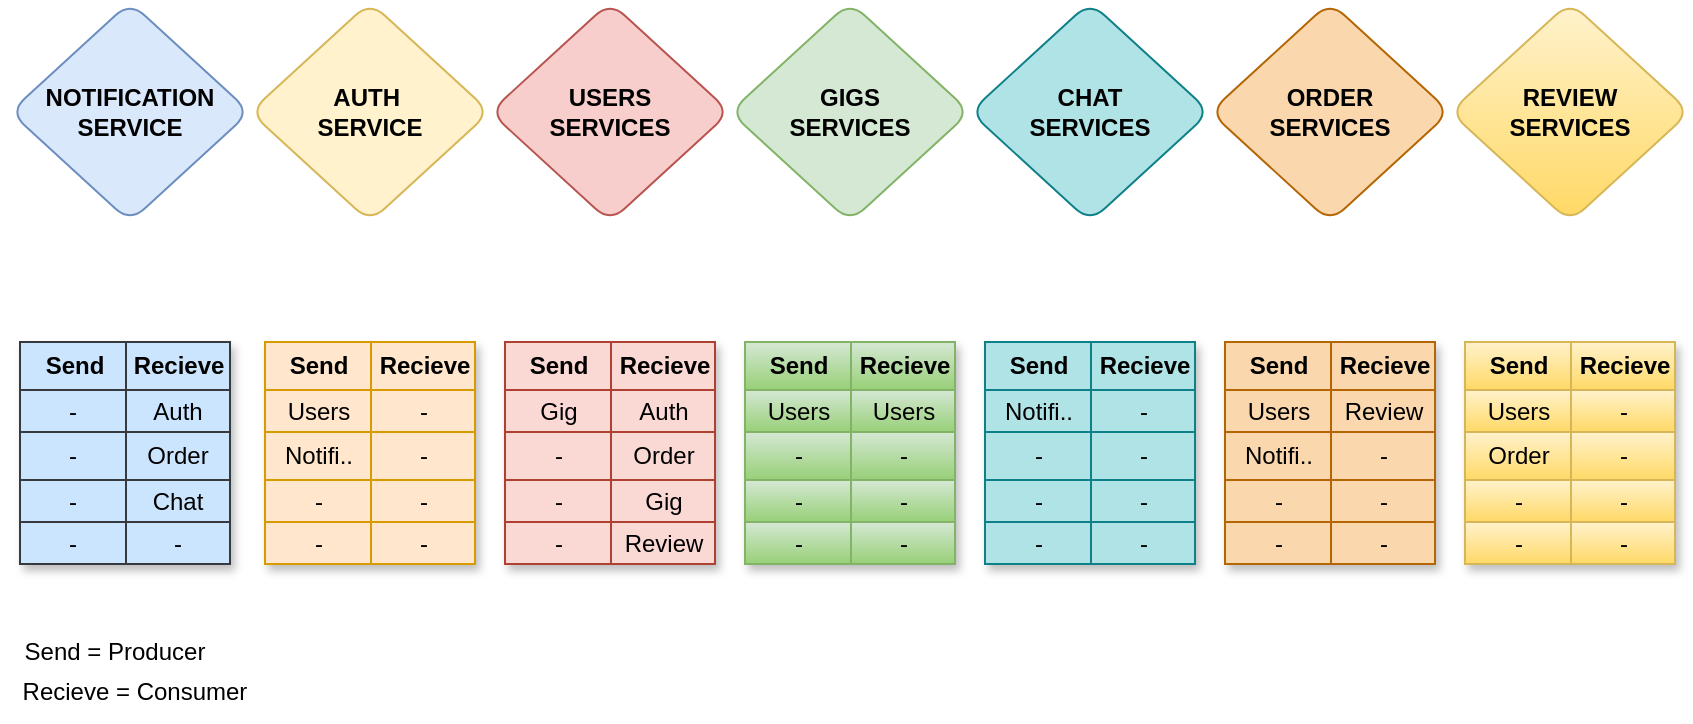 <mxfile version="28.1.0">
  <diagram id="b075jWdiutvUjVPjj_Aq" name="Página-3">
    <mxGraphModel dx="1042" dy="535" grid="1" gridSize="10" guides="1" tooltips="1" connect="1" arrows="1" fold="1" page="1" pageScale="1" pageWidth="827" pageHeight="1169" math="0" shadow="0">
      <root>
        <mxCell id="0" />
        <mxCell id="1" parent="0" />
        <mxCell id="bFhDy0IqHS66P-8DGZtr-1" value="&lt;b&gt;NOTIFICATION SERVICE&lt;/b&gt;" style="rhombus;whiteSpace=wrap;html=1;fillColor=#dae8fc;strokeColor=#6c8ebf;rounded=1;" parent="1" vertex="1">
          <mxGeometry x="30" y="150" width="120" height="110" as="geometry" />
        </mxCell>
        <mxCell id="Z1ZksLU1EjWA5QroWrwy-1" value="&lt;b&gt;AUTH&amp;nbsp;&lt;/b&gt;&lt;div&gt;&lt;b&gt;SERVICE&lt;/b&gt;&lt;/div&gt;" style="rhombus;whiteSpace=wrap;html=1;fillColor=#fff2cc;strokeColor=#d6b656;rounded=1;" parent="1" vertex="1">
          <mxGeometry x="150" y="150" width="120" height="110" as="geometry" />
        </mxCell>
        <mxCell id="HK8e06Vi-B_-sVzk-9Mn-1" value="&lt;b&gt;USERS&lt;/b&gt;&lt;div&gt;&lt;b&gt;SERVICES&lt;/b&gt;&lt;/div&gt;" style="rhombus;whiteSpace=wrap;html=1;fillColor=#f8cecc;strokeColor=#b85450;rounded=1;" parent="1" vertex="1">
          <mxGeometry x="270" y="150" width="120" height="110" as="geometry" />
        </mxCell>
        <mxCell id="_2VN7EqtTFUMA6-nGAjz-1" value="&lt;b&gt;GIGS&lt;/b&gt;&lt;div&gt;&lt;b&gt;SERVICES&lt;/b&gt;&lt;/div&gt;" style="rhombus;whiteSpace=wrap;html=1;fillColor=#d5e8d4;strokeColor=#82b366;rounded=1;" parent="1" vertex="1">
          <mxGeometry x="390" y="150" width="120" height="110" as="geometry" />
        </mxCell>
        <mxCell id="EvPagf7T8r0iqqzLuyig-1" value="&lt;b&gt;CHAT&lt;/b&gt;&lt;div&gt;&lt;b&gt;SERVICES&lt;/b&gt;&lt;/div&gt;" style="rhombus;whiteSpace=wrap;html=1;fillColor=#b0e3e6;strokeColor=#0e8088;rounded=1;" parent="1" vertex="1">
          <mxGeometry x="510" y="150" width="120" height="110" as="geometry" />
        </mxCell>
        <mxCell id="63H-f-_gt8hNaMjKCWGA-1" value="&lt;b&gt;ORDER&lt;/b&gt;&lt;div&gt;&lt;b&gt;SERVICES&lt;/b&gt;&lt;/div&gt;" style="rhombus;whiteSpace=wrap;html=1;fillColor=#fad7ac;strokeColor=#b46504;rounded=1;" parent="1" vertex="1">
          <mxGeometry x="630" y="150" width="120" height="110" as="geometry" />
        </mxCell>
        <mxCell id="7g2inzhOpQmLJHESMsn7-1" value="&lt;b&gt;REVIEW&lt;/b&gt;&lt;div&gt;&lt;b&gt;SERVICES&lt;/b&gt;&lt;/div&gt;" style="rhombus;whiteSpace=wrap;html=1;fillColor=#fff2cc;gradientColor=#ffd966;strokeColor=#d6b656;rounded=1;" parent="1" vertex="1">
          <mxGeometry x="750" y="150" width="120" height="110" as="geometry" />
        </mxCell>
        <mxCell id="7g2inzhOpQmLJHESMsn7-70" value="Assets" style="childLayout=tableLayout;recursiveResize=0;strokeColor=#6C8EBF;fillColor=#dae8fc;shadow=1;rounded=0;align=center;verticalAlign=middle;fontFamily=Helvetica;fontSize=12;gradientColor=#7ea6e0;" parent="1" vertex="1">
          <mxGeometry x="35" y="320" width="105" height="111" as="geometry" />
        </mxCell>
        <mxCell id="7g2inzhOpQmLJHESMsn7-71" style="shape=tableRow;horizontal=0;startSize=0;swimlaneHead=0;swimlaneBody=0;top=0;left=0;bottom=0;right=0;dropTarget=0;collapsible=0;recursiveResize=0;expand=0;fontStyle=0;strokeColor=inherit;fillColor=#ffffff;rounded=0;align=center;verticalAlign=middle;fontFamily=Helvetica;fontSize=12;fontColor=default;" parent="7g2inzhOpQmLJHESMsn7-70" vertex="1">
          <mxGeometry width="105" height="24" as="geometry" />
        </mxCell>
        <mxCell id="7g2inzhOpQmLJHESMsn7-72" value="Send" style="connectable=0;recursiveResize=0;strokeColor=#36393d;fillColor=#cce5ff;align=center;fontStyle=1;html=1;rounded=0;verticalAlign=middle;fontFamily=Helvetica;fontSize=12;" parent="7g2inzhOpQmLJHESMsn7-71" vertex="1">
          <mxGeometry width="53" height="24" as="geometry">
            <mxRectangle width="53" height="24" as="alternateBounds" />
          </mxGeometry>
        </mxCell>
        <mxCell id="7g2inzhOpQmLJHESMsn7-73" value="&lt;font&gt;Recieve&lt;/font&gt;" style="connectable=0;recursiveResize=0;strokeColor=#36393d;fillColor=#cce5ff;align=center;fontStyle=1;html=1;rounded=0;verticalAlign=middle;fontFamily=Helvetica;fontSize=12;" parent="7g2inzhOpQmLJHESMsn7-71" vertex="1">
          <mxGeometry x="53" width="52" height="24" as="geometry">
            <mxRectangle width="52" height="24" as="alternateBounds" />
          </mxGeometry>
        </mxCell>
        <mxCell id="7g2inzhOpQmLJHESMsn7-75" value="" style="shape=tableRow;horizontal=0;startSize=0;swimlaneHead=0;swimlaneBody=0;top=0;left=0;bottom=0;right=0;dropTarget=0;collapsible=0;recursiveResize=0;expand=0;fontStyle=0;strokeColor=inherit;fillColor=#ffffff;rounded=0;align=center;verticalAlign=middle;fontFamily=Helvetica;fontSize=12;fontColor=default;" parent="7g2inzhOpQmLJHESMsn7-70" vertex="1">
          <mxGeometry y="24" width="105" height="21" as="geometry" />
        </mxCell>
        <mxCell id="7g2inzhOpQmLJHESMsn7-76" value="-" style="connectable=0;recursiveResize=0;strokeColor=#36393d;fillColor=#cce5ff;align=center;whiteSpace=wrap;html=1;rounded=0;verticalAlign=middle;fontFamily=Helvetica;fontSize=12;" parent="7g2inzhOpQmLJHESMsn7-75" vertex="1">
          <mxGeometry width="53" height="21" as="geometry">
            <mxRectangle width="53" height="21" as="alternateBounds" />
          </mxGeometry>
        </mxCell>
        <mxCell id="7g2inzhOpQmLJHESMsn7-77" value="Auth" style="connectable=0;recursiveResize=0;strokeColor=#36393d;fillColor=#cce5ff;align=center;whiteSpace=wrap;html=1;rounded=0;verticalAlign=middle;fontFamily=Helvetica;fontSize=12;" parent="7g2inzhOpQmLJHESMsn7-75" vertex="1">
          <mxGeometry x="53" width="52" height="21" as="geometry">
            <mxRectangle width="52" height="21" as="alternateBounds" />
          </mxGeometry>
        </mxCell>
        <mxCell id="7g2inzhOpQmLJHESMsn7-79" value="" style="shape=tableRow;horizontal=0;startSize=0;swimlaneHead=0;swimlaneBody=0;top=0;left=0;bottom=0;right=0;dropTarget=0;collapsible=0;recursiveResize=0;expand=0;fontStyle=1;strokeColor=inherit;fillColor=#EAF2D3;rounded=0;align=center;verticalAlign=middle;fontFamily=Helvetica;fontSize=12;fontColor=default;" parent="7g2inzhOpQmLJHESMsn7-70" vertex="1">
          <mxGeometry y="45" width="105" height="24" as="geometry" />
        </mxCell>
        <mxCell id="7g2inzhOpQmLJHESMsn7-80" value="-" style="connectable=0;recursiveResize=0;strokeColor=#36393d;fillColor=#cce5ff;whiteSpace=wrap;html=1;rounded=0;align=center;verticalAlign=middle;fontFamily=Helvetica;fontSize=12;" parent="7g2inzhOpQmLJHESMsn7-79" vertex="1">
          <mxGeometry width="53" height="24" as="geometry">
            <mxRectangle width="53" height="24" as="alternateBounds" />
          </mxGeometry>
        </mxCell>
        <mxCell id="7g2inzhOpQmLJHESMsn7-81" value="Order" style="connectable=0;recursiveResize=0;strokeColor=#36393d;fillColor=#cce5ff;whiteSpace=wrap;html=1;rounded=0;align=center;verticalAlign=middle;fontFamily=Helvetica;fontSize=12;" parent="7g2inzhOpQmLJHESMsn7-79" vertex="1">
          <mxGeometry x="53" width="52" height="24" as="geometry">
            <mxRectangle width="52" height="24" as="alternateBounds" />
          </mxGeometry>
        </mxCell>
        <mxCell id="7g2inzhOpQmLJHESMsn7-87" value="" style="shape=tableRow;horizontal=0;startSize=0;swimlaneHead=0;swimlaneBody=0;top=0;left=0;bottom=0;right=0;dropTarget=0;collapsible=0;recursiveResize=0;expand=0;fontStyle=1;strokeColor=inherit;fillColor=#EAF2D3;rounded=0;align=center;verticalAlign=middle;fontFamily=Helvetica;fontSize=12;fontColor=default;" parent="7g2inzhOpQmLJHESMsn7-70" vertex="1">
          <mxGeometry y="69" width="105" height="21" as="geometry" />
        </mxCell>
        <mxCell id="7g2inzhOpQmLJHESMsn7-88" value="-" style="connectable=0;recursiveResize=0;strokeColor=#36393d;fillColor=#cce5ff;whiteSpace=wrap;html=1;rounded=0;align=center;verticalAlign=middle;fontFamily=Helvetica;fontSize=12;" parent="7g2inzhOpQmLJHESMsn7-87" vertex="1">
          <mxGeometry width="53" height="21" as="geometry">
            <mxRectangle width="53" height="21" as="alternateBounds" />
          </mxGeometry>
        </mxCell>
        <mxCell id="7g2inzhOpQmLJHESMsn7-89" value="Chat" style="connectable=0;recursiveResize=0;strokeColor=#36393d;fillColor=#cce5ff;whiteSpace=wrap;html=1;rounded=0;align=center;verticalAlign=middle;fontFamily=Helvetica;fontSize=12;" parent="7g2inzhOpQmLJHESMsn7-87" vertex="1">
          <mxGeometry x="53" width="52" height="21" as="geometry">
            <mxRectangle width="52" height="21" as="alternateBounds" />
          </mxGeometry>
        </mxCell>
        <mxCell id="7g2inzhOpQmLJHESMsn7-91" style="shape=tableRow;horizontal=0;startSize=0;swimlaneHead=0;swimlaneBody=0;top=0;left=0;bottom=0;right=0;dropTarget=0;collapsible=0;recursiveResize=0;expand=0;fontStyle=1;strokeColor=inherit;fillColor=#EAF2D3;rounded=0;align=center;verticalAlign=middle;fontFamily=Helvetica;fontSize=12;fontColor=default;" parent="7g2inzhOpQmLJHESMsn7-70" vertex="1">
          <mxGeometry y="90" width="105" height="21" as="geometry" />
        </mxCell>
        <mxCell id="7g2inzhOpQmLJHESMsn7-92" value="-" style="connectable=0;recursiveResize=0;strokeColor=#36393d;fillColor=#cce5ff;whiteSpace=wrap;html=1;rounded=0;align=center;verticalAlign=middle;fontFamily=Helvetica;fontSize=12;" parent="7g2inzhOpQmLJHESMsn7-91" vertex="1">
          <mxGeometry width="53" height="21" as="geometry">
            <mxRectangle width="53" height="21" as="alternateBounds" />
          </mxGeometry>
        </mxCell>
        <mxCell id="7g2inzhOpQmLJHESMsn7-93" value="-" style="connectable=0;recursiveResize=0;strokeColor=#36393d;fillColor=#cce5ff;whiteSpace=wrap;html=1;rounded=0;align=center;verticalAlign=middle;fontFamily=Helvetica;fontSize=12;" parent="7g2inzhOpQmLJHESMsn7-91" vertex="1">
          <mxGeometry x="53" width="52" height="21" as="geometry">
            <mxRectangle width="52" height="21" as="alternateBounds" />
          </mxGeometry>
        </mxCell>
        <mxCell id="7g2inzhOpQmLJHESMsn7-142" value="Assets" style="childLayout=tableLayout;recursiveResize=0;strokeColor=#d79b00;fillColor=#ffe6cc;shadow=1;rounded=0;align=center;verticalAlign=middle;fontFamily=Helvetica;fontSize=12;" parent="1" vertex="1">
          <mxGeometry x="157.5" y="320" width="105" height="111" as="geometry" />
        </mxCell>
        <mxCell id="7g2inzhOpQmLJHESMsn7-143" style="shape=tableRow;horizontal=0;startSize=0;swimlaneHead=0;swimlaneBody=0;top=0;left=0;bottom=0;right=0;dropTarget=0;collapsible=0;recursiveResize=0;expand=0;fontStyle=0;strokeColor=inherit;fillColor=#ffffff;rounded=0;align=center;verticalAlign=middle;fontFamily=Helvetica;fontSize=12;fontColor=default;" parent="7g2inzhOpQmLJHESMsn7-142" vertex="1">
          <mxGeometry width="105" height="24" as="geometry" />
        </mxCell>
        <mxCell id="7g2inzhOpQmLJHESMsn7-144" value="Send" style="connectable=0;recursiveResize=0;strokeColor=#d79b00;fillColor=#ffe6cc;align=center;fontStyle=1;html=1;rounded=0;verticalAlign=middle;fontFamily=Helvetica;fontSize=12;" parent="7g2inzhOpQmLJHESMsn7-143" vertex="1">
          <mxGeometry width="53" height="24" as="geometry">
            <mxRectangle width="53" height="24" as="alternateBounds" />
          </mxGeometry>
        </mxCell>
        <mxCell id="7g2inzhOpQmLJHESMsn7-145" value="&lt;font&gt;Recieve&lt;/font&gt;" style="connectable=0;recursiveResize=0;strokeColor=#d79b00;fillColor=#ffe6cc;align=center;fontStyle=1;html=1;rounded=0;verticalAlign=middle;fontFamily=Helvetica;fontSize=12;" parent="7g2inzhOpQmLJHESMsn7-143" vertex="1">
          <mxGeometry x="53" width="52" height="24" as="geometry">
            <mxRectangle width="52" height="24" as="alternateBounds" />
          </mxGeometry>
        </mxCell>
        <mxCell id="7g2inzhOpQmLJHESMsn7-146" value="" style="shape=tableRow;horizontal=0;startSize=0;swimlaneHead=0;swimlaneBody=0;top=0;left=0;bottom=0;right=0;dropTarget=0;collapsible=0;recursiveResize=0;expand=0;fontStyle=0;strokeColor=inherit;fillColor=#ffffff;rounded=0;align=center;verticalAlign=middle;fontFamily=Helvetica;fontSize=12;fontColor=default;" parent="7g2inzhOpQmLJHESMsn7-142" vertex="1">
          <mxGeometry y="24" width="105" height="21" as="geometry" />
        </mxCell>
        <mxCell id="7g2inzhOpQmLJHESMsn7-147" value="Users" style="connectable=0;recursiveResize=0;strokeColor=#d79b00;fillColor=#ffe6cc;align=center;whiteSpace=wrap;html=1;rounded=0;verticalAlign=middle;fontFamily=Helvetica;fontSize=12;" parent="7g2inzhOpQmLJHESMsn7-146" vertex="1">
          <mxGeometry width="53" height="21" as="geometry">
            <mxRectangle width="53" height="21" as="alternateBounds" />
          </mxGeometry>
        </mxCell>
        <mxCell id="7g2inzhOpQmLJHESMsn7-148" value="-" style="connectable=0;recursiveResize=0;strokeColor=#d79b00;fillColor=#ffe6cc;align=center;whiteSpace=wrap;html=1;rounded=0;verticalAlign=middle;fontFamily=Helvetica;fontSize=12;" parent="7g2inzhOpQmLJHESMsn7-146" vertex="1">
          <mxGeometry x="53" width="52" height="21" as="geometry">
            <mxRectangle width="52" height="21" as="alternateBounds" />
          </mxGeometry>
        </mxCell>
        <mxCell id="7g2inzhOpQmLJHESMsn7-149" value="" style="shape=tableRow;horizontal=0;startSize=0;swimlaneHead=0;swimlaneBody=0;top=0;left=0;bottom=0;right=0;dropTarget=0;collapsible=0;recursiveResize=0;expand=0;fontStyle=1;strokeColor=inherit;fillColor=#EAF2D3;rounded=0;align=center;verticalAlign=middle;fontFamily=Helvetica;fontSize=12;fontColor=default;" parent="7g2inzhOpQmLJHESMsn7-142" vertex="1">
          <mxGeometry y="45" width="105" height="24" as="geometry" />
        </mxCell>
        <mxCell id="7g2inzhOpQmLJHESMsn7-150" value="Notifi.." style="connectable=0;recursiveResize=0;strokeColor=#d79b00;fillColor=#ffe6cc;whiteSpace=wrap;html=1;rounded=0;align=center;verticalAlign=middle;fontFamily=Helvetica;fontSize=12;" parent="7g2inzhOpQmLJHESMsn7-149" vertex="1">
          <mxGeometry width="53" height="24" as="geometry">
            <mxRectangle width="53" height="24" as="alternateBounds" />
          </mxGeometry>
        </mxCell>
        <mxCell id="7g2inzhOpQmLJHESMsn7-151" value="-" style="connectable=0;recursiveResize=0;strokeColor=#d79b00;fillColor=#ffe6cc;whiteSpace=wrap;html=1;rounded=0;align=center;verticalAlign=middle;fontFamily=Helvetica;fontSize=12;" parent="7g2inzhOpQmLJHESMsn7-149" vertex="1">
          <mxGeometry x="53" width="52" height="24" as="geometry">
            <mxRectangle width="52" height="24" as="alternateBounds" />
          </mxGeometry>
        </mxCell>
        <mxCell id="7g2inzhOpQmLJHESMsn7-152" value="" style="shape=tableRow;horizontal=0;startSize=0;swimlaneHead=0;swimlaneBody=0;top=0;left=0;bottom=0;right=0;dropTarget=0;collapsible=0;recursiveResize=0;expand=0;fontStyle=1;strokeColor=inherit;fillColor=#EAF2D3;rounded=0;align=center;verticalAlign=middle;fontFamily=Helvetica;fontSize=12;fontColor=default;" parent="7g2inzhOpQmLJHESMsn7-142" vertex="1">
          <mxGeometry y="69" width="105" height="21" as="geometry" />
        </mxCell>
        <mxCell id="7g2inzhOpQmLJHESMsn7-153" value="-" style="connectable=0;recursiveResize=0;strokeColor=#d79b00;fillColor=#ffe6cc;whiteSpace=wrap;html=1;rounded=0;align=center;verticalAlign=middle;fontFamily=Helvetica;fontSize=12;" parent="7g2inzhOpQmLJHESMsn7-152" vertex="1">
          <mxGeometry width="53" height="21" as="geometry">
            <mxRectangle width="53" height="21" as="alternateBounds" />
          </mxGeometry>
        </mxCell>
        <mxCell id="7g2inzhOpQmLJHESMsn7-154" value="-" style="connectable=0;recursiveResize=0;strokeColor=#d79b00;fillColor=#ffe6cc;whiteSpace=wrap;html=1;rounded=0;align=center;verticalAlign=middle;fontFamily=Helvetica;fontSize=12;" parent="7g2inzhOpQmLJHESMsn7-152" vertex="1">
          <mxGeometry x="53" width="52" height="21" as="geometry">
            <mxRectangle width="52" height="21" as="alternateBounds" />
          </mxGeometry>
        </mxCell>
        <mxCell id="7g2inzhOpQmLJHESMsn7-155" style="shape=tableRow;horizontal=0;startSize=0;swimlaneHead=0;swimlaneBody=0;top=0;left=0;bottom=0;right=0;dropTarget=0;collapsible=0;recursiveResize=0;expand=0;fontStyle=1;strokeColor=inherit;fillColor=#EAF2D3;rounded=0;align=center;verticalAlign=middle;fontFamily=Helvetica;fontSize=12;fontColor=default;" parent="7g2inzhOpQmLJHESMsn7-142" vertex="1">
          <mxGeometry y="90" width="105" height="21" as="geometry" />
        </mxCell>
        <mxCell id="7g2inzhOpQmLJHESMsn7-156" value="-" style="connectable=0;recursiveResize=0;strokeColor=#d79b00;fillColor=#ffe6cc;whiteSpace=wrap;html=1;rounded=0;align=center;verticalAlign=middle;fontFamily=Helvetica;fontSize=12;" parent="7g2inzhOpQmLJHESMsn7-155" vertex="1">
          <mxGeometry width="53" height="21" as="geometry">
            <mxRectangle width="53" height="21" as="alternateBounds" />
          </mxGeometry>
        </mxCell>
        <mxCell id="7g2inzhOpQmLJHESMsn7-157" value="-" style="connectable=0;recursiveResize=0;strokeColor=#d79b00;fillColor=#ffe6cc;whiteSpace=wrap;html=1;rounded=0;align=center;verticalAlign=middle;fontFamily=Helvetica;fontSize=12;" parent="7g2inzhOpQmLJHESMsn7-155" vertex="1">
          <mxGeometry x="53" width="52" height="21" as="geometry">
            <mxRectangle width="52" height="21" as="alternateBounds" />
          </mxGeometry>
        </mxCell>
        <mxCell id="7g2inzhOpQmLJHESMsn7-174" value="Assets" style="childLayout=tableLayout;recursiveResize=0;strokeColor=#6C8EBF;fillColor=#dae8fc;shadow=1;rounded=0;align=center;verticalAlign=middle;fontFamily=Helvetica;fontSize=12;gradientColor=#7ea6e0;" parent="1" vertex="1">
          <mxGeometry x="277.5" y="320" width="105" height="111" as="geometry" />
        </mxCell>
        <mxCell id="7g2inzhOpQmLJHESMsn7-175" style="shape=tableRow;horizontal=0;startSize=0;swimlaneHead=0;swimlaneBody=0;top=0;left=0;bottom=0;right=0;dropTarget=0;collapsible=0;recursiveResize=0;expand=0;fontStyle=0;strokeColor=inherit;fillColor=#ffffff;rounded=0;align=center;verticalAlign=middle;fontFamily=Helvetica;fontSize=12;fontColor=default;" parent="7g2inzhOpQmLJHESMsn7-174" vertex="1">
          <mxGeometry width="105" height="24" as="geometry" />
        </mxCell>
        <mxCell id="7g2inzhOpQmLJHESMsn7-176" value="Send" style="connectable=0;recursiveResize=0;strokeColor=#ae4132;fillColor=#fad9d5;align=center;fontStyle=1;html=1;rounded=0;verticalAlign=middle;fontFamily=Helvetica;fontSize=12;" parent="7g2inzhOpQmLJHESMsn7-175" vertex="1">
          <mxGeometry width="53" height="24" as="geometry">
            <mxRectangle width="53" height="24" as="alternateBounds" />
          </mxGeometry>
        </mxCell>
        <mxCell id="7g2inzhOpQmLJHESMsn7-177" value="&lt;font&gt;Recieve&lt;/font&gt;" style="connectable=0;recursiveResize=0;strokeColor=#ae4132;fillColor=#fad9d5;align=center;fontStyle=1;html=1;rounded=0;verticalAlign=middle;fontFamily=Helvetica;fontSize=12;" parent="7g2inzhOpQmLJHESMsn7-175" vertex="1">
          <mxGeometry x="53" width="52" height="24" as="geometry">
            <mxRectangle width="52" height="24" as="alternateBounds" />
          </mxGeometry>
        </mxCell>
        <mxCell id="7g2inzhOpQmLJHESMsn7-178" value="" style="shape=tableRow;horizontal=0;startSize=0;swimlaneHead=0;swimlaneBody=0;top=0;left=0;bottom=0;right=0;dropTarget=0;collapsible=0;recursiveResize=0;expand=0;fontStyle=0;strokeColor=inherit;fillColor=#ffffff;rounded=0;align=center;verticalAlign=middle;fontFamily=Helvetica;fontSize=12;fontColor=default;" parent="7g2inzhOpQmLJHESMsn7-174" vertex="1">
          <mxGeometry y="24" width="105" height="21" as="geometry" />
        </mxCell>
        <mxCell id="7g2inzhOpQmLJHESMsn7-179" value="Gig" style="connectable=0;recursiveResize=0;strokeColor=#ae4132;fillColor=#fad9d5;align=center;whiteSpace=wrap;html=1;rounded=0;verticalAlign=middle;fontFamily=Helvetica;fontSize=12;" parent="7g2inzhOpQmLJHESMsn7-178" vertex="1">
          <mxGeometry width="53" height="21" as="geometry">
            <mxRectangle width="53" height="21" as="alternateBounds" />
          </mxGeometry>
        </mxCell>
        <mxCell id="7g2inzhOpQmLJHESMsn7-180" value="Auth" style="connectable=0;recursiveResize=0;strokeColor=#ae4132;fillColor=#fad9d5;align=center;whiteSpace=wrap;html=1;rounded=0;verticalAlign=middle;fontFamily=Helvetica;fontSize=12;" parent="7g2inzhOpQmLJHESMsn7-178" vertex="1">
          <mxGeometry x="53" width="52" height="21" as="geometry">
            <mxRectangle width="52" height="21" as="alternateBounds" />
          </mxGeometry>
        </mxCell>
        <mxCell id="7g2inzhOpQmLJHESMsn7-181" value="" style="shape=tableRow;horizontal=0;startSize=0;swimlaneHead=0;swimlaneBody=0;top=0;left=0;bottom=0;right=0;dropTarget=0;collapsible=0;recursiveResize=0;expand=0;fontStyle=1;strokeColor=inherit;fillColor=#EAF2D3;rounded=0;align=center;verticalAlign=middle;fontFamily=Helvetica;fontSize=12;fontColor=default;" parent="7g2inzhOpQmLJHESMsn7-174" vertex="1">
          <mxGeometry y="45" width="105" height="24" as="geometry" />
        </mxCell>
        <mxCell id="7g2inzhOpQmLJHESMsn7-182" value="-" style="connectable=0;recursiveResize=0;strokeColor=#ae4132;fillColor=#fad9d5;whiteSpace=wrap;html=1;rounded=0;align=center;verticalAlign=middle;fontFamily=Helvetica;fontSize=12;" parent="7g2inzhOpQmLJHESMsn7-181" vertex="1">
          <mxGeometry width="53" height="24" as="geometry">
            <mxRectangle width="53" height="24" as="alternateBounds" />
          </mxGeometry>
        </mxCell>
        <mxCell id="7g2inzhOpQmLJHESMsn7-183" value="Order" style="connectable=0;recursiveResize=0;strokeColor=#ae4132;fillColor=#fad9d5;whiteSpace=wrap;html=1;rounded=0;align=center;verticalAlign=middle;fontFamily=Helvetica;fontSize=12;" parent="7g2inzhOpQmLJHESMsn7-181" vertex="1">
          <mxGeometry x="53" width="52" height="24" as="geometry">
            <mxRectangle width="52" height="24" as="alternateBounds" />
          </mxGeometry>
        </mxCell>
        <mxCell id="7g2inzhOpQmLJHESMsn7-184" value="" style="shape=tableRow;horizontal=0;startSize=0;swimlaneHead=0;swimlaneBody=0;top=0;left=0;bottom=0;right=0;dropTarget=0;collapsible=0;recursiveResize=0;expand=0;fontStyle=1;strokeColor=inherit;fillColor=#EAF2D3;rounded=0;align=center;verticalAlign=middle;fontFamily=Helvetica;fontSize=12;fontColor=default;" parent="7g2inzhOpQmLJHESMsn7-174" vertex="1">
          <mxGeometry y="69" width="105" height="21" as="geometry" />
        </mxCell>
        <mxCell id="7g2inzhOpQmLJHESMsn7-185" value="-" style="connectable=0;recursiveResize=0;strokeColor=#ae4132;fillColor=#fad9d5;whiteSpace=wrap;html=1;rounded=0;align=center;verticalAlign=middle;fontFamily=Helvetica;fontSize=12;" parent="7g2inzhOpQmLJHESMsn7-184" vertex="1">
          <mxGeometry width="53" height="21" as="geometry">
            <mxRectangle width="53" height="21" as="alternateBounds" />
          </mxGeometry>
        </mxCell>
        <mxCell id="7g2inzhOpQmLJHESMsn7-186" value="Gig" style="connectable=0;recursiveResize=0;strokeColor=#ae4132;fillColor=#fad9d5;whiteSpace=wrap;html=1;rounded=0;align=center;verticalAlign=middle;fontFamily=Helvetica;fontSize=12;" parent="7g2inzhOpQmLJHESMsn7-184" vertex="1">
          <mxGeometry x="53" width="52" height="21" as="geometry">
            <mxRectangle width="52" height="21" as="alternateBounds" />
          </mxGeometry>
        </mxCell>
        <mxCell id="7g2inzhOpQmLJHESMsn7-187" style="shape=tableRow;horizontal=0;startSize=0;swimlaneHead=0;swimlaneBody=0;top=0;left=0;bottom=0;right=0;dropTarget=0;collapsible=0;recursiveResize=0;expand=0;fontStyle=1;strokeColor=inherit;fillColor=#EAF2D3;rounded=0;align=center;verticalAlign=middle;fontFamily=Helvetica;fontSize=12;fontColor=default;" parent="7g2inzhOpQmLJHESMsn7-174" vertex="1">
          <mxGeometry y="90" width="105" height="21" as="geometry" />
        </mxCell>
        <mxCell id="7g2inzhOpQmLJHESMsn7-188" value="-" style="connectable=0;recursiveResize=0;strokeColor=#ae4132;fillColor=#fad9d5;whiteSpace=wrap;html=1;rounded=0;align=center;verticalAlign=middle;fontFamily=Helvetica;fontSize=12;" parent="7g2inzhOpQmLJHESMsn7-187" vertex="1">
          <mxGeometry width="53" height="21" as="geometry">
            <mxRectangle width="53" height="21" as="alternateBounds" />
          </mxGeometry>
        </mxCell>
        <mxCell id="7g2inzhOpQmLJHESMsn7-189" value="Review" style="connectable=0;recursiveResize=0;strokeColor=#ae4132;fillColor=#fad9d5;whiteSpace=wrap;html=1;rounded=0;align=center;verticalAlign=middle;fontFamily=Helvetica;fontSize=12;" parent="7g2inzhOpQmLJHESMsn7-187" vertex="1">
          <mxGeometry x="53" width="52" height="21" as="geometry">
            <mxRectangle width="52" height="21" as="alternateBounds" />
          </mxGeometry>
        </mxCell>
        <mxCell id="7g2inzhOpQmLJHESMsn7-190" value="Assets" style="childLayout=tableLayout;recursiveResize=0;strokeColor=#36393d;fillColor=#cdeb8b;shadow=1;rounded=0;align=center;verticalAlign=middle;fontFamily=Helvetica;fontSize=12;" parent="1" vertex="1">
          <mxGeometry x="397.5" y="320" width="105" height="111" as="geometry" />
        </mxCell>
        <mxCell id="7g2inzhOpQmLJHESMsn7-191" style="shape=tableRow;horizontal=0;startSize=0;swimlaneHead=0;swimlaneBody=0;top=0;left=0;bottom=0;right=0;dropTarget=0;collapsible=0;recursiveResize=0;expand=0;fontStyle=0;strokeColor=#36393d;fillColor=#cdeb8b;rounded=0;align=center;verticalAlign=middle;fontFamily=Helvetica;fontSize=12;" parent="7g2inzhOpQmLJHESMsn7-190" vertex="1">
          <mxGeometry width="105" height="24" as="geometry" />
        </mxCell>
        <mxCell id="7g2inzhOpQmLJHESMsn7-192" value="Send" style="connectable=0;recursiveResize=0;strokeColor=#82b366;fillColor=#d5e8d4;align=center;fontStyle=1;html=1;rounded=0;verticalAlign=middle;fontFamily=Helvetica;fontSize=12;gradientColor=#97d077;" parent="7g2inzhOpQmLJHESMsn7-191" vertex="1">
          <mxGeometry width="53" height="24" as="geometry">
            <mxRectangle width="53" height="24" as="alternateBounds" />
          </mxGeometry>
        </mxCell>
        <mxCell id="7g2inzhOpQmLJHESMsn7-193" value="&lt;font&gt;Recieve&lt;/font&gt;" style="connectable=0;recursiveResize=0;strokeColor=#82b366;fillColor=#d5e8d4;align=center;fontStyle=1;html=1;rounded=0;verticalAlign=middle;fontFamily=Helvetica;fontSize=12;gradientColor=#97d077;" parent="7g2inzhOpQmLJHESMsn7-191" vertex="1">
          <mxGeometry x="53" width="52" height="24" as="geometry">
            <mxRectangle width="52" height="24" as="alternateBounds" />
          </mxGeometry>
        </mxCell>
        <mxCell id="7g2inzhOpQmLJHESMsn7-194" value="" style="shape=tableRow;horizontal=0;startSize=0;swimlaneHead=0;swimlaneBody=0;top=0;left=0;bottom=0;right=0;dropTarget=0;collapsible=0;recursiveResize=0;expand=0;fontStyle=0;strokeColor=#36393d;fillColor=#cdeb8b;rounded=0;align=center;verticalAlign=middle;fontFamily=Helvetica;fontSize=12;" parent="7g2inzhOpQmLJHESMsn7-190" vertex="1">
          <mxGeometry y="24" width="105" height="21" as="geometry" />
        </mxCell>
        <mxCell id="7g2inzhOpQmLJHESMsn7-195" value="Users" style="connectable=0;recursiveResize=0;strokeColor=#82b366;fillColor=#d5e8d4;align=center;whiteSpace=wrap;html=1;rounded=0;verticalAlign=middle;fontFamily=Helvetica;fontSize=12;gradientColor=#97d077;" parent="7g2inzhOpQmLJHESMsn7-194" vertex="1">
          <mxGeometry width="53" height="21" as="geometry">
            <mxRectangle width="53" height="21" as="alternateBounds" />
          </mxGeometry>
        </mxCell>
        <mxCell id="7g2inzhOpQmLJHESMsn7-196" value="Users" style="connectable=0;recursiveResize=0;strokeColor=#82b366;fillColor=#d5e8d4;align=center;whiteSpace=wrap;html=1;rounded=0;verticalAlign=middle;fontFamily=Helvetica;fontSize=12;gradientColor=#97d077;" parent="7g2inzhOpQmLJHESMsn7-194" vertex="1">
          <mxGeometry x="53" width="52" height="21" as="geometry">
            <mxRectangle width="52" height="21" as="alternateBounds" />
          </mxGeometry>
        </mxCell>
        <mxCell id="7g2inzhOpQmLJHESMsn7-197" value="" style="shape=tableRow;horizontal=0;startSize=0;swimlaneHead=0;swimlaneBody=0;top=0;left=0;bottom=0;right=0;dropTarget=0;collapsible=0;recursiveResize=0;expand=0;fontStyle=1;strokeColor=#36393d;fillColor=#cdeb8b;rounded=0;align=center;verticalAlign=middle;fontFamily=Helvetica;fontSize=12;" parent="7g2inzhOpQmLJHESMsn7-190" vertex="1">
          <mxGeometry y="45" width="105" height="24" as="geometry" />
        </mxCell>
        <mxCell id="7g2inzhOpQmLJHESMsn7-198" value="-" style="connectable=0;recursiveResize=0;strokeColor=#82b366;fillColor=#d5e8d4;whiteSpace=wrap;html=1;rounded=0;align=center;verticalAlign=middle;fontFamily=Helvetica;fontSize=12;gradientColor=#97d077;" parent="7g2inzhOpQmLJHESMsn7-197" vertex="1">
          <mxGeometry width="53" height="24" as="geometry">
            <mxRectangle width="53" height="24" as="alternateBounds" />
          </mxGeometry>
        </mxCell>
        <mxCell id="7g2inzhOpQmLJHESMsn7-199" value="-" style="connectable=0;recursiveResize=0;strokeColor=#82b366;fillColor=#d5e8d4;whiteSpace=wrap;html=1;rounded=0;align=center;verticalAlign=middle;fontFamily=Helvetica;fontSize=12;gradientColor=#97d077;" parent="7g2inzhOpQmLJHESMsn7-197" vertex="1">
          <mxGeometry x="53" width="52" height="24" as="geometry">
            <mxRectangle width="52" height="24" as="alternateBounds" />
          </mxGeometry>
        </mxCell>
        <mxCell id="7g2inzhOpQmLJHESMsn7-200" value="" style="shape=tableRow;horizontal=0;startSize=0;swimlaneHead=0;swimlaneBody=0;top=0;left=0;bottom=0;right=0;dropTarget=0;collapsible=0;recursiveResize=0;expand=0;fontStyle=1;strokeColor=#36393d;fillColor=#cdeb8b;rounded=0;align=center;verticalAlign=middle;fontFamily=Helvetica;fontSize=12;" parent="7g2inzhOpQmLJHESMsn7-190" vertex="1">
          <mxGeometry y="69" width="105" height="21" as="geometry" />
        </mxCell>
        <mxCell id="7g2inzhOpQmLJHESMsn7-201" value="-" style="connectable=0;recursiveResize=0;strokeColor=#82b366;fillColor=#d5e8d4;whiteSpace=wrap;html=1;rounded=0;align=center;verticalAlign=middle;fontFamily=Helvetica;fontSize=12;gradientColor=#97d077;" parent="7g2inzhOpQmLJHESMsn7-200" vertex="1">
          <mxGeometry width="53" height="21" as="geometry">
            <mxRectangle width="53" height="21" as="alternateBounds" />
          </mxGeometry>
        </mxCell>
        <mxCell id="7g2inzhOpQmLJHESMsn7-202" value="-" style="connectable=0;recursiveResize=0;strokeColor=#82b366;fillColor=#d5e8d4;whiteSpace=wrap;html=1;rounded=0;align=center;verticalAlign=middle;fontFamily=Helvetica;fontSize=12;gradientColor=#97d077;" parent="7g2inzhOpQmLJHESMsn7-200" vertex="1">
          <mxGeometry x="53" width="52" height="21" as="geometry">
            <mxRectangle width="52" height="21" as="alternateBounds" />
          </mxGeometry>
        </mxCell>
        <mxCell id="7g2inzhOpQmLJHESMsn7-203" style="shape=tableRow;horizontal=0;startSize=0;swimlaneHead=0;swimlaneBody=0;top=0;left=0;bottom=0;right=0;dropTarget=0;collapsible=0;recursiveResize=0;expand=0;fontStyle=1;strokeColor=#36393d;fillColor=#cdeb8b;rounded=0;align=center;verticalAlign=middle;fontFamily=Helvetica;fontSize=12;" parent="7g2inzhOpQmLJHESMsn7-190" vertex="1">
          <mxGeometry y="90" width="105" height="21" as="geometry" />
        </mxCell>
        <mxCell id="7g2inzhOpQmLJHESMsn7-204" value="-" style="connectable=0;recursiveResize=0;strokeColor=#82b366;fillColor=#d5e8d4;whiteSpace=wrap;html=1;rounded=0;align=center;verticalAlign=middle;fontFamily=Helvetica;fontSize=12;gradientColor=#97d077;" parent="7g2inzhOpQmLJHESMsn7-203" vertex="1">
          <mxGeometry width="53" height="21" as="geometry">
            <mxRectangle width="53" height="21" as="alternateBounds" />
          </mxGeometry>
        </mxCell>
        <mxCell id="7g2inzhOpQmLJHESMsn7-205" value="-" style="connectable=0;recursiveResize=0;strokeColor=#82b366;fillColor=#d5e8d4;whiteSpace=wrap;html=1;rounded=0;align=center;verticalAlign=middle;fontFamily=Helvetica;fontSize=12;gradientColor=#97d077;" parent="7g2inzhOpQmLJHESMsn7-203" vertex="1">
          <mxGeometry x="53" width="52" height="21" as="geometry">
            <mxRectangle width="52" height="21" as="alternateBounds" />
          </mxGeometry>
        </mxCell>
        <mxCell id="7g2inzhOpQmLJHESMsn7-206" value="Assets" style="childLayout=tableLayout;recursiveResize=0;strokeColor=#d6b656;fillColor=#fff2cc;shadow=1;rounded=0;align=center;verticalAlign=middle;fontFamily=Helvetica;fontSize=12;gradientColor=#ffd966;" parent="1" vertex="1">
          <mxGeometry x="517.5" y="320" width="105" height="111" as="geometry" />
        </mxCell>
        <mxCell id="7g2inzhOpQmLJHESMsn7-207" style="shape=tableRow;horizontal=0;startSize=0;swimlaneHead=0;swimlaneBody=0;top=0;left=0;bottom=0;right=0;dropTarget=0;collapsible=0;recursiveResize=0;expand=0;fontStyle=0;strokeColor=inherit;fillColor=#ffffff;rounded=0;align=center;verticalAlign=middle;fontFamily=Helvetica;fontSize=12;fontColor=default;" parent="7g2inzhOpQmLJHESMsn7-206" vertex="1">
          <mxGeometry width="105" height="24" as="geometry" />
        </mxCell>
        <mxCell id="7g2inzhOpQmLJHESMsn7-208" value="Send" style="connectable=0;recursiveResize=0;strokeColor=#0e8088;fillColor=#b0e3e6;align=center;fontStyle=1;html=1;rounded=0;verticalAlign=middle;fontFamily=Helvetica;fontSize=12;" parent="7g2inzhOpQmLJHESMsn7-207" vertex="1">
          <mxGeometry width="53" height="24" as="geometry">
            <mxRectangle width="53" height="24" as="alternateBounds" />
          </mxGeometry>
        </mxCell>
        <mxCell id="7g2inzhOpQmLJHESMsn7-209" value="&lt;font&gt;Recieve&lt;/font&gt;" style="connectable=0;recursiveResize=0;strokeColor=#0e8088;fillColor=#b0e3e6;align=center;fontStyle=1;html=1;rounded=0;verticalAlign=middle;fontFamily=Helvetica;fontSize=12;" parent="7g2inzhOpQmLJHESMsn7-207" vertex="1">
          <mxGeometry x="53" width="52" height="24" as="geometry">
            <mxRectangle width="52" height="24" as="alternateBounds" />
          </mxGeometry>
        </mxCell>
        <mxCell id="7g2inzhOpQmLJHESMsn7-210" value="" style="shape=tableRow;horizontal=0;startSize=0;swimlaneHead=0;swimlaneBody=0;top=0;left=0;bottom=0;right=0;dropTarget=0;collapsible=0;recursiveResize=0;expand=0;fontStyle=0;strokeColor=inherit;fillColor=#ffffff;rounded=0;align=center;verticalAlign=middle;fontFamily=Helvetica;fontSize=12;fontColor=default;" parent="7g2inzhOpQmLJHESMsn7-206" vertex="1">
          <mxGeometry y="24" width="105" height="21" as="geometry" />
        </mxCell>
        <mxCell id="7g2inzhOpQmLJHESMsn7-211" value="Notifi.." style="connectable=0;recursiveResize=0;strokeColor=#0e8088;fillColor=#b0e3e6;align=center;whiteSpace=wrap;html=1;rounded=0;verticalAlign=middle;fontFamily=Helvetica;fontSize=12;" parent="7g2inzhOpQmLJHESMsn7-210" vertex="1">
          <mxGeometry width="53" height="21" as="geometry">
            <mxRectangle width="53" height="21" as="alternateBounds" />
          </mxGeometry>
        </mxCell>
        <mxCell id="7g2inzhOpQmLJHESMsn7-212" value="-" style="connectable=0;recursiveResize=0;strokeColor=#0e8088;fillColor=#b0e3e6;align=center;whiteSpace=wrap;html=1;rounded=0;verticalAlign=middle;fontFamily=Helvetica;fontSize=12;" parent="7g2inzhOpQmLJHESMsn7-210" vertex="1">
          <mxGeometry x="53" width="52" height="21" as="geometry">
            <mxRectangle width="52" height="21" as="alternateBounds" />
          </mxGeometry>
        </mxCell>
        <mxCell id="7g2inzhOpQmLJHESMsn7-213" value="" style="shape=tableRow;horizontal=0;startSize=0;swimlaneHead=0;swimlaneBody=0;top=0;left=0;bottom=0;right=0;dropTarget=0;collapsible=0;recursiveResize=0;expand=0;fontStyle=1;strokeColor=inherit;fillColor=#EAF2D3;rounded=0;align=center;verticalAlign=middle;fontFamily=Helvetica;fontSize=12;fontColor=default;" parent="7g2inzhOpQmLJHESMsn7-206" vertex="1">
          <mxGeometry y="45" width="105" height="24" as="geometry" />
        </mxCell>
        <mxCell id="7g2inzhOpQmLJHESMsn7-214" value="-" style="connectable=0;recursiveResize=0;strokeColor=#0e8088;fillColor=#b0e3e6;whiteSpace=wrap;html=1;rounded=0;align=center;verticalAlign=middle;fontFamily=Helvetica;fontSize=12;" parent="7g2inzhOpQmLJHESMsn7-213" vertex="1">
          <mxGeometry width="53" height="24" as="geometry">
            <mxRectangle width="53" height="24" as="alternateBounds" />
          </mxGeometry>
        </mxCell>
        <mxCell id="7g2inzhOpQmLJHESMsn7-215" value="-" style="connectable=0;recursiveResize=0;strokeColor=#0e8088;fillColor=#b0e3e6;whiteSpace=wrap;html=1;rounded=0;align=center;verticalAlign=middle;fontFamily=Helvetica;fontSize=12;" parent="7g2inzhOpQmLJHESMsn7-213" vertex="1">
          <mxGeometry x="53" width="52" height="24" as="geometry">
            <mxRectangle width="52" height="24" as="alternateBounds" />
          </mxGeometry>
        </mxCell>
        <mxCell id="7g2inzhOpQmLJHESMsn7-216" value="" style="shape=tableRow;horizontal=0;startSize=0;swimlaneHead=0;swimlaneBody=0;top=0;left=0;bottom=0;right=0;dropTarget=0;collapsible=0;recursiveResize=0;expand=0;fontStyle=1;strokeColor=inherit;fillColor=#EAF2D3;rounded=0;align=center;verticalAlign=middle;fontFamily=Helvetica;fontSize=12;fontColor=default;" parent="7g2inzhOpQmLJHESMsn7-206" vertex="1">
          <mxGeometry y="69" width="105" height="21" as="geometry" />
        </mxCell>
        <mxCell id="7g2inzhOpQmLJHESMsn7-217" value="-" style="connectable=0;recursiveResize=0;strokeColor=#0e8088;fillColor=#b0e3e6;whiteSpace=wrap;html=1;rounded=0;align=center;verticalAlign=middle;fontFamily=Helvetica;fontSize=12;" parent="7g2inzhOpQmLJHESMsn7-216" vertex="1">
          <mxGeometry width="53" height="21" as="geometry">
            <mxRectangle width="53" height="21" as="alternateBounds" />
          </mxGeometry>
        </mxCell>
        <mxCell id="7g2inzhOpQmLJHESMsn7-218" value="-" style="connectable=0;recursiveResize=0;strokeColor=#0e8088;fillColor=#b0e3e6;whiteSpace=wrap;html=1;rounded=0;align=center;verticalAlign=middle;fontFamily=Helvetica;fontSize=12;" parent="7g2inzhOpQmLJHESMsn7-216" vertex="1">
          <mxGeometry x="53" width="52" height="21" as="geometry">
            <mxRectangle width="52" height="21" as="alternateBounds" />
          </mxGeometry>
        </mxCell>
        <mxCell id="7g2inzhOpQmLJHESMsn7-219" style="shape=tableRow;horizontal=0;startSize=0;swimlaneHead=0;swimlaneBody=0;top=0;left=0;bottom=0;right=0;dropTarget=0;collapsible=0;recursiveResize=0;expand=0;fontStyle=1;strokeColor=inherit;fillColor=#EAF2D3;rounded=0;align=center;verticalAlign=middle;fontFamily=Helvetica;fontSize=12;fontColor=default;" parent="7g2inzhOpQmLJHESMsn7-206" vertex="1">
          <mxGeometry y="90" width="105" height="21" as="geometry" />
        </mxCell>
        <mxCell id="7g2inzhOpQmLJHESMsn7-220" value="-" style="connectable=0;recursiveResize=0;strokeColor=#0e8088;fillColor=#b0e3e6;whiteSpace=wrap;html=1;rounded=0;align=center;verticalAlign=middle;fontFamily=Helvetica;fontSize=12;" parent="7g2inzhOpQmLJHESMsn7-219" vertex="1">
          <mxGeometry width="53" height="21" as="geometry">
            <mxRectangle width="53" height="21" as="alternateBounds" />
          </mxGeometry>
        </mxCell>
        <mxCell id="7g2inzhOpQmLJHESMsn7-221" value="-" style="connectable=0;recursiveResize=0;strokeColor=#0e8088;fillColor=#b0e3e6;whiteSpace=wrap;html=1;rounded=0;align=center;verticalAlign=middle;fontFamily=Helvetica;fontSize=12;" parent="7g2inzhOpQmLJHESMsn7-219" vertex="1">
          <mxGeometry x="53" width="52" height="21" as="geometry">
            <mxRectangle width="52" height="21" as="alternateBounds" />
          </mxGeometry>
        </mxCell>
        <mxCell id="7g2inzhOpQmLJHESMsn7-222" value="Assets" style="childLayout=tableLayout;recursiveResize=0;strokeColor=#6C8EBF;fillColor=#dae8fc;shadow=1;rounded=0;align=center;verticalAlign=middle;fontFamily=Helvetica;fontSize=12;gradientColor=#7ea6e0;" parent="1" vertex="1">
          <mxGeometry x="637.5" y="320" width="105" height="111" as="geometry" />
        </mxCell>
        <mxCell id="7g2inzhOpQmLJHESMsn7-223" style="shape=tableRow;horizontal=0;startSize=0;swimlaneHead=0;swimlaneBody=0;top=0;left=0;bottom=0;right=0;dropTarget=0;collapsible=0;recursiveResize=0;expand=0;fontStyle=0;strokeColor=inherit;fillColor=#ffffff;rounded=0;align=center;verticalAlign=middle;fontFamily=Helvetica;fontSize=12;fontColor=default;" parent="7g2inzhOpQmLJHESMsn7-222" vertex="1">
          <mxGeometry width="105" height="24" as="geometry" />
        </mxCell>
        <mxCell id="7g2inzhOpQmLJHESMsn7-224" value="Send" style="connectable=0;recursiveResize=0;strokeColor=#b46504;fillColor=#fad7ac;align=center;fontStyle=1;html=1;rounded=0;verticalAlign=middle;fontFamily=Helvetica;fontSize=12;" parent="7g2inzhOpQmLJHESMsn7-223" vertex="1">
          <mxGeometry width="53" height="24" as="geometry">
            <mxRectangle width="53" height="24" as="alternateBounds" />
          </mxGeometry>
        </mxCell>
        <mxCell id="7g2inzhOpQmLJHESMsn7-225" value="&lt;font&gt;Recieve&lt;/font&gt;" style="connectable=0;recursiveResize=0;strokeColor=#b46504;fillColor=#fad7ac;align=center;fontStyle=1;html=1;rounded=0;verticalAlign=middle;fontFamily=Helvetica;fontSize=12;" parent="7g2inzhOpQmLJHESMsn7-223" vertex="1">
          <mxGeometry x="53" width="52" height="24" as="geometry">
            <mxRectangle width="52" height="24" as="alternateBounds" />
          </mxGeometry>
        </mxCell>
        <mxCell id="7g2inzhOpQmLJHESMsn7-226" value="" style="shape=tableRow;horizontal=0;startSize=0;swimlaneHead=0;swimlaneBody=0;top=0;left=0;bottom=0;right=0;dropTarget=0;collapsible=0;recursiveResize=0;expand=0;fontStyle=0;strokeColor=inherit;fillColor=#ffffff;rounded=0;align=center;verticalAlign=middle;fontFamily=Helvetica;fontSize=12;fontColor=default;" parent="7g2inzhOpQmLJHESMsn7-222" vertex="1">
          <mxGeometry y="24" width="105" height="21" as="geometry" />
        </mxCell>
        <mxCell id="7g2inzhOpQmLJHESMsn7-227" value="Users" style="connectable=0;recursiveResize=0;strokeColor=#b46504;fillColor=#fad7ac;align=center;whiteSpace=wrap;html=1;rounded=0;verticalAlign=middle;fontFamily=Helvetica;fontSize=12;" parent="7g2inzhOpQmLJHESMsn7-226" vertex="1">
          <mxGeometry width="53" height="21" as="geometry">
            <mxRectangle width="53" height="21" as="alternateBounds" />
          </mxGeometry>
        </mxCell>
        <mxCell id="7g2inzhOpQmLJHESMsn7-228" value="Review" style="connectable=0;recursiveResize=0;strokeColor=#b46504;fillColor=#fad7ac;align=center;whiteSpace=wrap;html=1;rounded=0;verticalAlign=middle;fontFamily=Helvetica;fontSize=12;" parent="7g2inzhOpQmLJHESMsn7-226" vertex="1">
          <mxGeometry x="53" width="52" height="21" as="geometry">
            <mxRectangle width="52" height="21" as="alternateBounds" />
          </mxGeometry>
        </mxCell>
        <mxCell id="7g2inzhOpQmLJHESMsn7-229" value="" style="shape=tableRow;horizontal=0;startSize=0;swimlaneHead=0;swimlaneBody=0;top=0;left=0;bottom=0;right=0;dropTarget=0;collapsible=0;recursiveResize=0;expand=0;fontStyle=1;strokeColor=inherit;fillColor=#EAF2D3;rounded=0;align=center;verticalAlign=middle;fontFamily=Helvetica;fontSize=12;fontColor=default;" parent="7g2inzhOpQmLJHESMsn7-222" vertex="1">
          <mxGeometry y="45" width="105" height="24" as="geometry" />
        </mxCell>
        <mxCell id="7g2inzhOpQmLJHESMsn7-230" value="Notifi.." style="connectable=0;recursiveResize=0;strokeColor=#b46504;fillColor=#fad7ac;whiteSpace=wrap;html=1;rounded=0;align=center;verticalAlign=middle;fontFamily=Helvetica;fontSize=12;" parent="7g2inzhOpQmLJHESMsn7-229" vertex="1">
          <mxGeometry width="53" height="24" as="geometry">
            <mxRectangle width="53" height="24" as="alternateBounds" />
          </mxGeometry>
        </mxCell>
        <mxCell id="7g2inzhOpQmLJHESMsn7-231" value="-" style="connectable=0;recursiveResize=0;strokeColor=#b46504;fillColor=#fad7ac;whiteSpace=wrap;html=1;rounded=0;align=center;verticalAlign=middle;fontFamily=Helvetica;fontSize=12;" parent="7g2inzhOpQmLJHESMsn7-229" vertex="1">
          <mxGeometry x="53" width="52" height="24" as="geometry">
            <mxRectangle width="52" height="24" as="alternateBounds" />
          </mxGeometry>
        </mxCell>
        <mxCell id="7g2inzhOpQmLJHESMsn7-232" value="" style="shape=tableRow;horizontal=0;startSize=0;swimlaneHead=0;swimlaneBody=0;top=0;left=0;bottom=0;right=0;dropTarget=0;collapsible=0;recursiveResize=0;expand=0;fontStyle=1;strokeColor=inherit;fillColor=#EAF2D3;rounded=0;align=center;verticalAlign=middle;fontFamily=Helvetica;fontSize=12;fontColor=default;" parent="7g2inzhOpQmLJHESMsn7-222" vertex="1">
          <mxGeometry y="69" width="105" height="21" as="geometry" />
        </mxCell>
        <mxCell id="7g2inzhOpQmLJHESMsn7-233" value="-" style="connectable=0;recursiveResize=0;strokeColor=#b46504;fillColor=#fad7ac;whiteSpace=wrap;html=1;rounded=0;align=center;verticalAlign=middle;fontFamily=Helvetica;fontSize=12;" parent="7g2inzhOpQmLJHESMsn7-232" vertex="1">
          <mxGeometry width="53" height="21" as="geometry">
            <mxRectangle width="53" height="21" as="alternateBounds" />
          </mxGeometry>
        </mxCell>
        <mxCell id="7g2inzhOpQmLJHESMsn7-234" value="-" style="connectable=0;recursiveResize=0;strokeColor=#b46504;fillColor=#fad7ac;whiteSpace=wrap;html=1;rounded=0;align=center;verticalAlign=middle;fontFamily=Helvetica;fontSize=12;" parent="7g2inzhOpQmLJHESMsn7-232" vertex="1">
          <mxGeometry x="53" width="52" height="21" as="geometry">
            <mxRectangle width="52" height="21" as="alternateBounds" />
          </mxGeometry>
        </mxCell>
        <mxCell id="7g2inzhOpQmLJHESMsn7-235" style="shape=tableRow;horizontal=0;startSize=0;swimlaneHead=0;swimlaneBody=0;top=0;left=0;bottom=0;right=0;dropTarget=0;collapsible=0;recursiveResize=0;expand=0;fontStyle=1;strokeColor=inherit;fillColor=#EAF2D3;rounded=0;align=center;verticalAlign=middle;fontFamily=Helvetica;fontSize=12;fontColor=default;" parent="7g2inzhOpQmLJHESMsn7-222" vertex="1">
          <mxGeometry y="90" width="105" height="21" as="geometry" />
        </mxCell>
        <mxCell id="7g2inzhOpQmLJHESMsn7-236" value="-" style="connectable=0;recursiveResize=0;strokeColor=#b46504;fillColor=#fad7ac;whiteSpace=wrap;html=1;rounded=0;align=center;verticalAlign=middle;fontFamily=Helvetica;fontSize=12;" parent="7g2inzhOpQmLJHESMsn7-235" vertex="1">
          <mxGeometry width="53" height="21" as="geometry">
            <mxRectangle width="53" height="21" as="alternateBounds" />
          </mxGeometry>
        </mxCell>
        <mxCell id="7g2inzhOpQmLJHESMsn7-237" value="-" style="connectable=0;recursiveResize=0;strokeColor=#b46504;fillColor=#fad7ac;whiteSpace=wrap;html=1;rounded=0;align=center;verticalAlign=middle;fontFamily=Helvetica;fontSize=12;" parent="7g2inzhOpQmLJHESMsn7-235" vertex="1">
          <mxGeometry x="53" width="52" height="21" as="geometry">
            <mxRectangle width="52" height="21" as="alternateBounds" />
          </mxGeometry>
        </mxCell>
        <mxCell id="7g2inzhOpQmLJHESMsn7-238" value="Assets" style="childLayout=tableLayout;recursiveResize=0;strokeColor=#6C8EBF;fillColor=#dae8fc;shadow=1;rounded=0;align=center;verticalAlign=middle;fontFamily=Helvetica;fontSize=12;gradientColor=#7ea6e0;" parent="1" vertex="1">
          <mxGeometry x="757.5" y="320" width="105" height="111" as="geometry" />
        </mxCell>
        <mxCell id="7g2inzhOpQmLJHESMsn7-239" style="shape=tableRow;horizontal=0;startSize=0;swimlaneHead=0;swimlaneBody=0;top=0;left=0;bottom=0;right=0;dropTarget=0;collapsible=0;recursiveResize=0;expand=0;fontStyle=0;strokeColor=inherit;fillColor=#ffffff;rounded=0;align=center;verticalAlign=middle;fontFamily=Helvetica;fontSize=12;fontColor=default;" parent="7g2inzhOpQmLJHESMsn7-238" vertex="1">
          <mxGeometry width="105" height="24" as="geometry" />
        </mxCell>
        <mxCell id="7g2inzhOpQmLJHESMsn7-240" value="Send" style="connectable=0;recursiveResize=0;strokeColor=#d6b656;fillColor=#fff2cc;align=center;fontStyle=1;html=1;rounded=0;verticalAlign=middle;fontFamily=Helvetica;fontSize=12;gradientColor=#ffd966;" parent="7g2inzhOpQmLJHESMsn7-239" vertex="1">
          <mxGeometry width="53" height="24" as="geometry">
            <mxRectangle width="53" height="24" as="alternateBounds" />
          </mxGeometry>
        </mxCell>
        <mxCell id="7g2inzhOpQmLJHESMsn7-241" value="&lt;font&gt;Recieve&lt;/font&gt;" style="connectable=0;recursiveResize=0;strokeColor=#d6b656;fillColor=#fff2cc;align=center;fontStyle=1;html=1;rounded=0;verticalAlign=middle;fontFamily=Helvetica;fontSize=12;gradientColor=#ffd966;" parent="7g2inzhOpQmLJHESMsn7-239" vertex="1">
          <mxGeometry x="53" width="52" height="24" as="geometry">
            <mxRectangle width="52" height="24" as="alternateBounds" />
          </mxGeometry>
        </mxCell>
        <mxCell id="7g2inzhOpQmLJHESMsn7-242" value="" style="shape=tableRow;horizontal=0;startSize=0;swimlaneHead=0;swimlaneBody=0;top=0;left=0;bottom=0;right=0;dropTarget=0;collapsible=0;recursiveResize=0;expand=0;fontStyle=0;strokeColor=inherit;fillColor=#ffffff;rounded=0;align=center;verticalAlign=middle;fontFamily=Helvetica;fontSize=12;fontColor=default;" parent="7g2inzhOpQmLJHESMsn7-238" vertex="1">
          <mxGeometry y="24" width="105" height="21" as="geometry" />
        </mxCell>
        <mxCell id="7g2inzhOpQmLJHESMsn7-243" value="Users" style="connectable=0;recursiveResize=0;strokeColor=#d6b656;fillColor=#fff2cc;align=center;whiteSpace=wrap;html=1;rounded=0;verticalAlign=middle;fontFamily=Helvetica;fontSize=12;gradientColor=#ffd966;" parent="7g2inzhOpQmLJHESMsn7-242" vertex="1">
          <mxGeometry width="53" height="21" as="geometry">
            <mxRectangle width="53" height="21" as="alternateBounds" />
          </mxGeometry>
        </mxCell>
        <mxCell id="7g2inzhOpQmLJHESMsn7-244" value="-" style="connectable=0;recursiveResize=0;strokeColor=#d6b656;fillColor=#fff2cc;align=center;whiteSpace=wrap;html=1;rounded=0;verticalAlign=middle;fontFamily=Helvetica;fontSize=12;gradientColor=#ffd966;" parent="7g2inzhOpQmLJHESMsn7-242" vertex="1">
          <mxGeometry x="53" width="52" height="21" as="geometry">
            <mxRectangle width="52" height="21" as="alternateBounds" />
          </mxGeometry>
        </mxCell>
        <mxCell id="7g2inzhOpQmLJHESMsn7-245" value="" style="shape=tableRow;horizontal=0;startSize=0;swimlaneHead=0;swimlaneBody=0;top=0;left=0;bottom=0;right=0;dropTarget=0;collapsible=0;recursiveResize=0;expand=0;fontStyle=1;strokeColor=inherit;fillColor=#EAF2D3;rounded=0;align=center;verticalAlign=middle;fontFamily=Helvetica;fontSize=12;fontColor=default;" parent="7g2inzhOpQmLJHESMsn7-238" vertex="1">
          <mxGeometry y="45" width="105" height="24" as="geometry" />
        </mxCell>
        <mxCell id="7g2inzhOpQmLJHESMsn7-246" value="Order" style="connectable=0;recursiveResize=0;strokeColor=#d6b656;fillColor=#fff2cc;whiteSpace=wrap;html=1;rounded=0;align=center;verticalAlign=middle;fontFamily=Helvetica;fontSize=12;gradientColor=#ffd966;" parent="7g2inzhOpQmLJHESMsn7-245" vertex="1">
          <mxGeometry width="53" height="24" as="geometry">
            <mxRectangle width="53" height="24" as="alternateBounds" />
          </mxGeometry>
        </mxCell>
        <mxCell id="7g2inzhOpQmLJHESMsn7-247" value="-" style="connectable=0;recursiveResize=0;strokeColor=#d6b656;fillColor=#fff2cc;whiteSpace=wrap;html=1;rounded=0;align=center;verticalAlign=middle;fontFamily=Helvetica;fontSize=12;gradientColor=#ffd966;" parent="7g2inzhOpQmLJHESMsn7-245" vertex="1">
          <mxGeometry x="53" width="52" height="24" as="geometry">
            <mxRectangle width="52" height="24" as="alternateBounds" />
          </mxGeometry>
        </mxCell>
        <mxCell id="7g2inzhOpQmLJHESMsn7-248" value="" style="shape=tableRow;horizontal=0;startSize=0;swimlaneHead=0;swimlaneBody=0;top=0;left=0;bottom=0;right=0;dropTarget=0;collapsible=0;recursiveResize=0;expand=0;fontStyle=1;strokeColor=inherit;fillColor=#EAF2D3;rounded=0;align=center;verticalAlign=middle;fontFamily=Helvetica;fontSize=12;fontColor=default;" parent="7g2inzhOpQmLJHESMsn7-238" vertex="1">
          <mxGeometry y="69" width="105" height="21" as="geometry" />
        </mxCell>
        <mxCell id="7g2inzhOpQmLJHESMsn7-249" value="-" style="connectable=0;recursiveResize=0;strokeColor=#d6b656;fillColor=#fff2cc;whiteSpace=wrap;html=1;rounded=0;align=center;verticalAlign=middle;fontFamily=Helvetica;fontSize=12;gradientColor=#ffd966;" parent="7g2inzhOpQmLJHESMsn7-248" vertex="1">
          <mxGeometry width="53" height="21" as="geometry">
            <mxRectangle width="53" height="21" as="alternateBounds" />
          </mxGeometry>
        </mxCell>
        <mxCell id="7g2inzhOpQmLJHESMsn7-250" value="-" style="connectable=0;recursiveResize=0;strokeColor=#d6b656;fillColor=#fff2cc;whiteSpace=wrap;html=1;rounded=0;align=center;verticalAlign=middle;fontFamily=Helvetica;fontSize=12;gradientColor=#ffd966;" parent="7g2inzhOpQmLJHESMsn7-248" vertex="1">
          <mxGeometry x="53" width="52" height="21" as="geometry">
            <mxRectangle width="52" height="21" as="alternateBounds" />
          </mxGeometry>
        </mxCell>
        <mxCell id="7g2inzhOpQmLJHESMsn7-251" style="shape=tableRow;horizontal=0;startSize=0;swimlaneHead=0;swimlaneBody=0;top=0;left=0;bottom=0;right=0;dropTarget=0;collapsible=0;recursiveResize=0;expand=0;fontStyle=1;strokeColor=inherit;fillColor=#EAF2D3;rounded=0;align=center;verticalAlign=middle;fontFamily=Helvetica;fontSize=12;fontColor=default;" parent="7g2inzhOpQmLJHESMsn7-238" vertex="1">
          <mxGeometry y="90" width="105" height="21" as="geometry" />
        </mxCell>
        <mxCell id="7g2inzhOpQmLJHESMsn7-252" value="-" style="connectable=0;recursiveResize=0;strokeColor=#d6b656;fillColor=#fff2cc;whiteSpace=wrap;html=1;rounded=0;align=center;verticalAlign=middle;fontFamily=Helvetica;fontSize=12;gradientColor=#ffd966;" parent="7g2inzhOpQmLJHESMsn7-251" vertex="1">
          <mxGeometry width="53" height="21" as="geometry">
            <mxRectangle width="53" height="21" as="alternateBounds" />
          </mxGeometry>
        </mxCell>
        <mxCell id="7g2inzhOpQmLJHESMsn7-253" value="-" style="connectable=0;recursiveResize=0;strokeColor=#d6b656;fillColor=#fff2cc;whiteSpace=wrap;html=1;rounded=0;align=center;verticalAlign=middle;fontFamily=Helvetica;fontSize=12;gradientColor=#ffd966;" parent="7g2inzhOpQmLJHESMsn7-251" vertex="1">
          <mxGeometry x="53" width="52" height="21" as="geometry">
            <mxRectangle width="52" height="21" as="alternateBounds" />
          </mxGeometry>
        </mxCell>
        <mxCell id="7g2inzhOpQmLJHESMsn7-254" value="Send = Producer" style="text;html=1;align=center;verticalAlign=middle;whiteSpace=wrap;rounded=0;fontFamily=Helvetica;fontSize=12;fontColor=default;" parent="1" vertex="1">
          <mxGeometry x="25" y="460" width="115" height="30" as="geometry" />
        </mxCell>
        <mxCell id="7g2inzhOpQmLJHESMsn7-255" value="Recieve = Consumer" style="text;html=1;align=center;verticalAlign=middle;whiteSpace=wrap;rounded=0;fontFamily=Helvetica;fontSize=12;fontColor=default;" parent="1" vertex="1">
          <mxGeometry x="35" y="480" width="115" height="30" as="geometry" />
        </mxCell>
      </root>
    </mxGraphModel>
  </diagram>
</mxfile>
